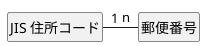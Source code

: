 @startuml

hide circle
hide empty members

class "JIS 住所コード" as JISA
class "郵便番号" as JPN

JISA "1" -right- "n" JPN

@enduml

